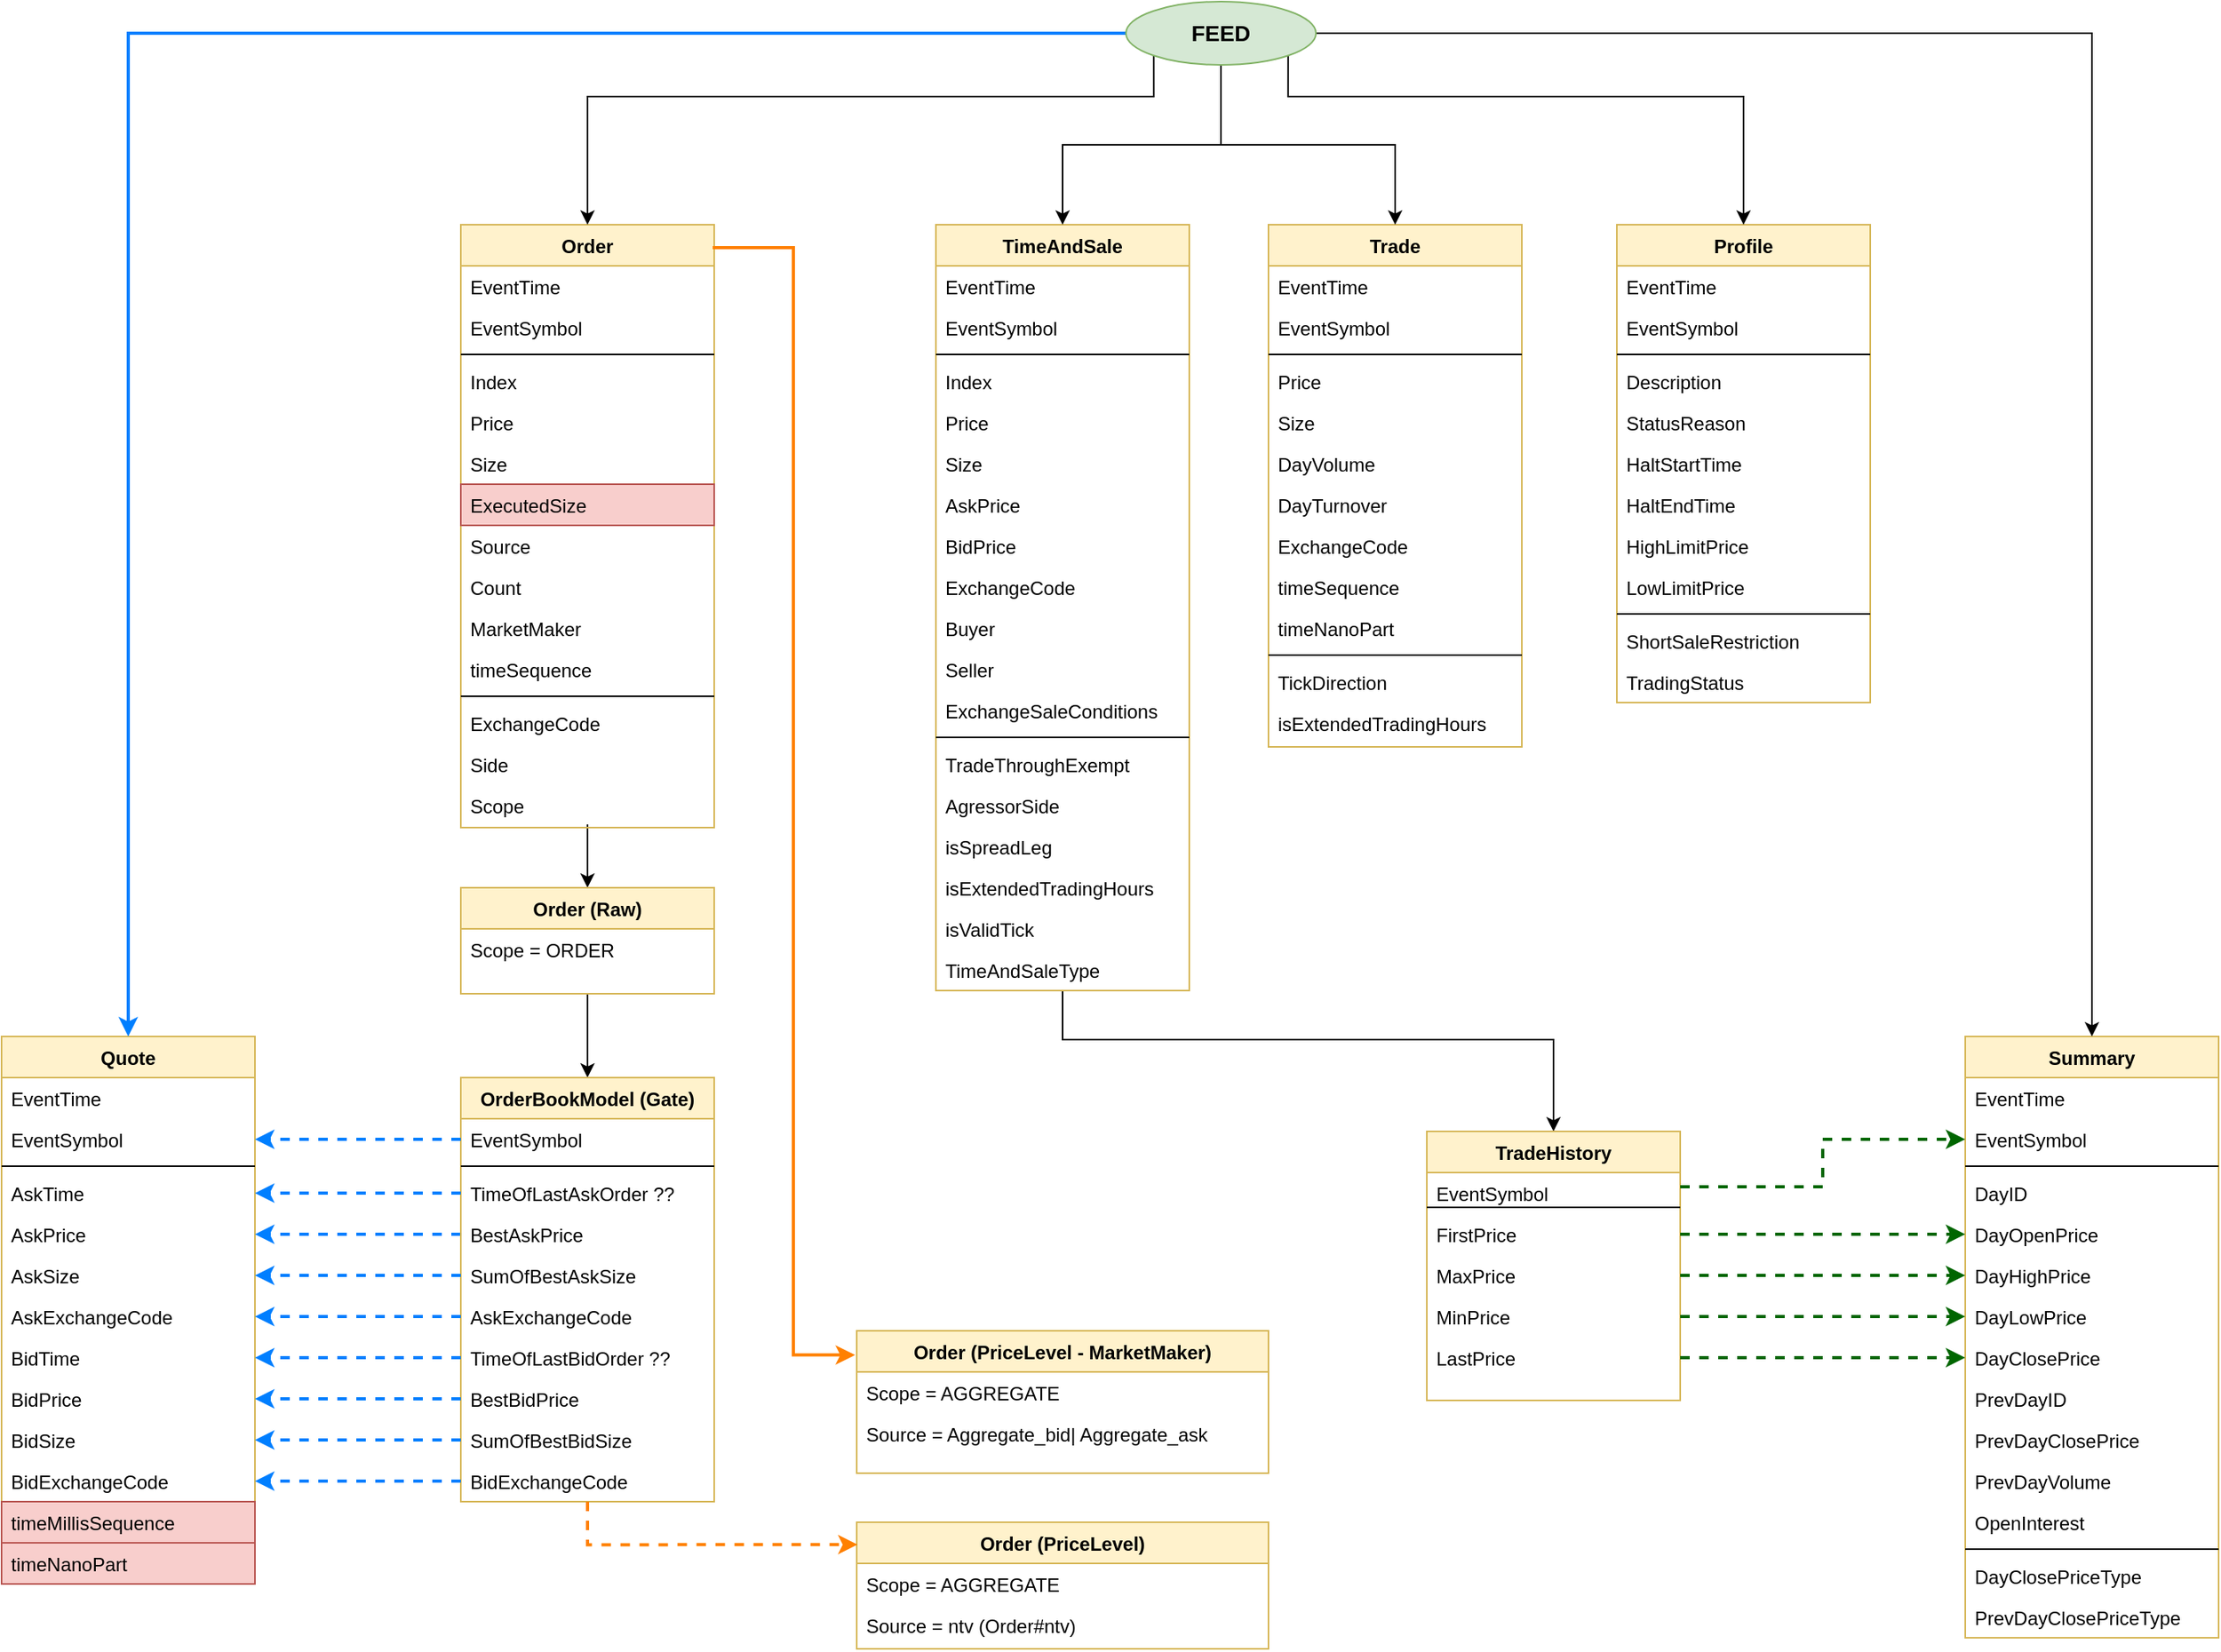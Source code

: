 <mxfile version="14.2.7" type="github">
  <diagram id="C5RBs43oDa-KdzZeNtuy" name="Page-1">
    <mxGraphModel dx="1422" dy="1931" grid="1" gridSize="10" guides="1" tooltips="1" connect="1" arrows="1" fold="1" page="1" pageScale="1" pageWidth="827" pageHeight="1169" math="0" shadow="0">
      <root>
        <mxCell id="WIyWlLk6GJQsqaUBKTNV-0" />
        <mxCell id="WIyWlLk6GJQsqaUBKTNV-1" parent="WIyWlLk6GJQsqaUBKTNV-0" />
        <mxCell id="zkfFHV4jXpPFQw0GAbJ--0" value="Quote" style="swimlane;fontStyle=1;align=center;verticalAlign=top;childLayout=stackLayout;horizontal=1;startSize=26;horizontalStack=0;resizeParent=1;resizeLast=0;collapsible=1;marginBottom=0;rounded=0;shadow=0;strokeWidth=1;fillColor=#fff2cc;strokeColor=#d6b656;" parent="WIyWlLk6GJQsqaUBKTNV-1" vertex="1">
          <mxGeometry x="80" y="534" width="160" height="346" as="geometry">
            <mxRectangle x="230" y="140" width="160" height="26" as="alternateBounds" />
          </mxGeometry>
        </mxCell>
        <mxCell id="zkfFHV4jXpPFQw0GAbJ--2" value="EventTime&#xa;" style="text;align=left;verticalAlign=top;spacingLeft=4;spacingRight=4;overflow=hidden;rotatable=0;points=[[0,0.5],[1,0.5]];portConstraint=eastwest;rounded=0;shadow=0;html=0;" parent="zkfFHV4jXpPFQw0GAbJ--0" vertex="1">
          <mxGeometry y="26" width="160" height="26" as="geometry" />
        </mxCell>
        <mxCell id="zkfFHV4jXpPFQw0GAbJ--1" value="EventSymbol" style="text;align=left;verticalAlign=top;spacingLeft=4;spacingRight=4;overflow=hidden;rotatable=0;points=[[0,0.5],[1,0.5]];portConstraint=eastwest;" parent="zkfFHV4jXpPFQw0GAbJ--0" vertex="1">
          <mxGeometry y="52" width="160" height="26" as="geometry" />
        </mxCell>
        <mxCell id="krHpVS8leyjAS-_J_atc-15" value="" style="line;html=1;strokeWidth=1;align=left;verticalAlign=middle;spacingTop=-1;spacingLeft=3;spacingRight=3;rotatable=0;labelPosition=right;points=[];portConstraint=eastwest;" parent="zkfFHV4jXpPFQw0GAbJ--0" vertex="1">
          <mxGeometry y="78" width="160" height="8" as="geometry" />
        </mxCell>
        <mxCell id="krHpVS8leyjAS-_J_atc-2" value="AskTime&#xa;" style="text;align=left;verticalAlign=top;spacingLeft=4;spacingRight=4;overflow=hidden;rotatable=0;points=[[0,0.5],[1,0.5]];portConstraint=eastwest;rounded=0;shadow=0;html=0;" parent="zkfFHV4jXpPFQw0GAbJ--0" vertex="1">
          <mxGeometry y="86" width="160" height="26" as="geometry" />
        </mxCell>
        <mxCell id="zkfFHV4jXpPFQw0GAbJ--3" value="AskPrice" style="text;align=left;verticalAlign=top;spacingLeft=4;spacingRight=4;overflow=hidden;rotatable=0;points=[[0,0.5],[1,0.5]];portConstraint=eastwest;rounded=0;shadow=0;html=0;" parent="zkfFHV4jXpPFQw0GAbJ--0" vertex="1">
          <mxGeometry y="112" width="160" height="26" as="geometry" />
        </mxCell>
        <mxCell id="krHpVS8leyjAS-_J_atc-11" value="AskSize" style="text;align=left;verticalAlign=top;spacingLeft=4;spacingRight=4;overflow=hidden;rotatable=0;points=[[0,0.5],[1,0.5]];portConstraint=eastwest;rounded=0;shadow=0;html=0;" parent="zkfFHV4jXpPFQw0GAbJ--0" vertex="1">
          <mxGeometry y="138" width="160" height="26" as="geometry" />
        </mxCell>
        <mxCell id="krHpVS8leyjAS-_J_atc-10" value="AskExchangeCode" style="text;align=left;verticalAlign=top;spacingLeft=4;spacingRight=4;overflow=hidden;rotatable=0;points=[[0,0.5],[1,0.5]];portConstraint=eastwest;rounded=0;shadow=0;html=0;" parent="zkfFHV4jXpPFQw0GAbJ--0" vertex="1">
          <mxGeometry y="164" width="160" height="26" as="geometry" />
        </mxCell>
        <mxCell id="krHpVS8leyjAS-_J_atc-8" value="BidTime&#xa;" style="text;align=left;verticalAlign=top;spacingLeft=4;spacingRight=4;overflow=hidden;rotatable=0;points=[[0,0.5],[1,0.5]];portConstraint=eastwest;rounded=0;shadow=0;html=0;" parent="zkfFHV4jXpPFQw0GAbJ--0" vertex="1">
          <mxGeometry y="190" width="160" height="26" as="geometry" />
        </mxCell>
        <mxCell id="krHpVS8leyjAS-_J_atc-9" value="BidPrice" style="text;align=left;verticalAlign=top;spacingLeft=4;spacingRight=4;overflow=hidden;rotatable=0;points=[[0,0.5],[1,0.5]];portConstraint=eastwest;rounded=0;shadow=0;html=0;" parent="zkfFHV4jXpPFQw0GAbJ--0" vertex="1">
          <mxGeometry y="216" width="160" height="26" as="geometry" />
        </mxCell>
        <mxCell id="krHpVS8leyjAS-_J_atc-12" value="BidSize" style="text;align=left;verticalAlign=top;spacingLeft=4;spacingRight=4;overflow=hidden;rotatable=0;points=[[0,0.5],[1,0.5]];portConstraint=eastwest;rounded=0;shadow=0;html=0;" parent="zkfFHV4jXpPFQw0GAbJ--0" vertex="1">
          <mxGeometry y="242" width="160" height="26" as="geometry" />
        </mxCell>
        <mxCell id="krHpVS8leyjAS-_J_atc-7" value="BidExchangeCode" style="text;align=left;verticalAlign=top;spacingLeft=4;spacingRight=4;overflow=hidden;rotatable=0;points=[[0,0.5],[1,0.5]];portConstraint=eastwest;rounded=0;shadow=0;html=0;" parent="zkfFHV4jXpPFQw0GAbJ--0" vertex="1">
          <mxGeometry y="268" width="160" height="26" as="geometry" />
        </mxCell>
        <mxCell id="krHpVS8leyjAS-_J_atc-13" value="timeMillisSequence" style="text;align=left;verticalAlign=top;spacingLeft=4;spacingRight=4;overflow=hidden;rotatable=0;points=[[0,0.5],[1,0.5]];portConstraint=eastwest;rounded=0;shadow=0;html=0;fillColor=#f8cecc;strokeColor=#b85450;" parent="zkfFHV4jXpPFQw0GAbJ--0" vertex="1">
          <mxGeometry y="294" width="160" height="26" as="geometry" />
        </mxCell>
        <mxCell id="krHpVS8leyjAS-_J_atc-73" value="timeNanoPart" style="text;align=left;verticalAlign=top;spacingLeft=4;spacingRight=4;overflow=hidden;rotatable=0;points=[[0,0.5],[1,0.5]];portConstraint=eastwest;fillColor=#f8cecc;strokeColor=#b85450;" parent="zkfFHV4jXpPFQw0GAbJ--0" vertex="1">
          <mxGeometry y="320" width="160" height="26" as="geometry" />
        </mxCell>
        <mxCell id="j6tMe1O-KUq-dETf8OQF-7" style="edgeStyle=orthogonalEdgeStyle;rounded=0;orthogonalLoop=1;jettySize=auto;html=1;entryX=0.5;entryY=0;entryDx=0;entryDy=0;" edge="1" parent="WIyWlLk6GJQsqaUBKTNV-1" source="zkfFHV4jXpPFQw0GAbJ--6" target="j6tMe1O-KUq-dETf8OQF-0">
          <mxGeometry relative="1" as="geometry">
            <Array as="points">
              <mxPoint x="750" y="536" />
              <mxPoint x="1060" y="536" />
            </Array>
          </mxGeometry>
        </mxCell>
        <mxCell id="zkfFHV4jXpPFQw0GAbJ--6" value="TimeAndSale" style="swimlane;fontStyle=1;align=center;verticalAlign=top;childLayout=stackLayout;horizontal=1;startSize=26;horizontalStack=0;resizeParent=1;resizeLast=0;collapsible=1;marginBottom=0;rounded=0;shadow=0;strokeWidth=1;fillColor=#fff2cc;strokeColor=#d6b656;" parent="WIyWlLk6GJQsqaUBKTNV-1" vertex="1">
          <mxGeometry x="670" y="21" width="160" height="484" as="geometry">
            <mxRectangle x="80" y="440" width="160" height="26" as="alternateBounds" />
          </mxGeometry>
        </mxCell>
        <mxCell id="krHpVS8leyjAS-_J_atc-5" value="EventTime&#xa;" style="text;align=left;verticalAlign=top;spacingLeft=4;spacingRight=4;overflow=hidden;rotatable=0;points=[[0,0.5],[1,0.5]];portConstraint=eastwest;rounded=0;shadow=0;html=0;" parent="zkfFHV4jXpPFQw0GAbJ--6" vertex="1">
          <mxGeometry y="26" width="160" height="26" as="geometry" />
        </mxCell>
        <mxCell id="krHpVS8leyjAS-_J_atc-6" value="EventSymbol" style="text;align=left;verticalAlign=top;spacingLeft=4;spacingRight=4;overflow=hidden;rotatable=0;points=[[0,0.5],[1,0.5]];portConstraint=eastwest;" parent="zkfFHV4jXpPFQw0GAbJ--6" vertex="1">
          <mxGeometry y="52" width="160" height="26" as="geometry" />
        </mxCell>
        <mxCell id="zkfFHV4jXpPFQw0GAbJ--9" value="" style="line;html=1;strokeWidth=1;align=left;verticalAlign=middle;spacingTop=-1;spacingLeft=3;spacingRight=3;rotatable=0;labelPosition=right;points=[];portConstraint=eastwest;" parent="zkfFHV4jXpPFQw0GAbJ--6" vertex="1">
          <mxGeometry y="78" width="160" height="8" as="geometry" />
        </mxCell>
        <mxCell id="krHpVS8leyjAS-_J_atc-26" value="Index" style="text;align=left;verticalAlign=top;spacingLeft=4;spacingRight=4;overflow=hidden;rotatable=0;points=[[0,0.5],[1,0.5]];portConstraint=eastwest;" parent="zkfFHV4jXpPFQw0GAbJ--6" vertex="1">
          <mxGeometry y="86" width="160" height="26" as="geometry" />
        </mxCell>
        <mxCell id="krHpVS8leyjAS-_J_atc-22" value="Price" style="text;align=left;verticalAlign=top;spacingLeft=4;spacingRight=4;overflow=hidden;rotatable=0;points=[[0,0.5],[1,0.5]];portConstraint=eastwest;" parent="zkfFHV4jXpPFQw0GAbJ--6" vertex="1">
          <mxGeometry y="112" width="160" height="26" as="geometry" />
        </mxCell>
        <mxCell id="krHpVS8leyjAS-_J_atc-23" value="Size" style="text;align=left;verticalAlign=top;spacingLeft=4;spacingRight=4;overflow=hidden;rotatable=0;points=[[0,0.5],[1,0.5]];portConstraint=eastwest;" parent="zkfFHV4jXpPFQw0GAbJ--6" vertex="1">
          <mxGeometry y="138" width="160" height="26" as="geometry" />
        </mxCell>
        <mxCell id="krHpVS8leyjAS-_J_atc-24" value="AskPrice" style="text;align=left;verticalAlign=top;spacingLeft=4;spacingRight=4;overflow=hidden;rotatable=0;points=[[0,0.5],[1,0.5]];portConstraint=eastwest;rounded=0;shadow=0;html=0;" parent="zkfFHV4jXpPFQw0GAbJ--6" vertex="1">
          <mxGeometry y="164" width="160" height="26" as="geometry" />
        </mxCell>
        <mxCell id="krHpVS8leyjAS-_J_atc-25" value="BidPrice" style="text;align=left;verticalAlign=top;spacingLeft=4;spacingRight=4;overflow=hidden;rotatable=0;points=[[0,0.5],[1,0.5]];portConstraint=eastwest;rounded=0;shadow=0;html=0;" parent="zkfFHV4jXpPFQw0GAbJ--6" vertex="1">
          <mxGeometry y="190" width="160" height="26" as="geometry" />
        </mxCell>
        <mxCell id="krHpVS8leyjAS-_J_atc-27" value="ExchangeCode" style="text;align=left;verticalAlign=top;spacingLeft=4;spacingRight=4;overflow=hidden;rotatable=0;points=[[0,0.5],[1,0.5]];portConstraint=eastwest;" parent="zkfFHV4jXpPFQw0GAbJ--6" vertex="1">
          <mxGeometry y="216" width="160" height="26" as="geometry" />
        </mxCell>
        <mxCell id="krHpVS8leyjAS-_J_atc-29" value="Buyer" style="text;align=left;verticalAlign=top;spacingLeft=4;spacingRight=4;overflow=hidden;rotatable=0;points=[[0,0.5],[1,0.5]];portConstraint=eastwest;" parent="zkfFHV4jXpPFQw0GAbJ--6" vertex="1">
          <mxGeometry y="242" width="160" height="26" as="geometry" />
        </mxCell>
        <mxCell id="krHpVS8leyjAS-_J_atc-30" value="Seller" style="text;align=left;verticalAlign=top;spacingLeft=4;spacingRight=4;overflow=hidden;rotatable=0;points=[[0,0.5],[1,0.5]];portConstraint=eastwest;" parent="zkfFHV4jXpPFQw0GAbJ--6" vertex="1">
          <mxGeometry y="268" width="160" height="26" as="geometry" />
        </mxCell>
        <mxCell id="krHpVS8leyjAS-_J_atc-31" value="ExchangeSaleConditions" style="text;align=left;verticalAlign=top;spacingLeft=4;spacingRight=4;overflow=hidden;rotatable=0;points=[[0,0.5],[1,0.5]];portConstraint=eastwest;" parent="zkfFHV4jXpPFQw0GAbJ--6" vertex="1">
          <mxGeometry y="294" width="160" height="26" as="geometry" />
        </mxCell>
        <mxCell id="krHpVS8leyjAS-_J_atc-38" value="" style="line;html=1;strokeWidth=1;align=left;verticalAlign=middle;spacingTop=-1;spacingLeft=3;spacingRight=3;rotatable=0;labelPosition=right;points=[];portConstraint=eastwest;" parent="zkfFHV4jXpPFQw0GAbJ--6" vertex="1">
          <mxGeometry y="320" width="160" height="8" as="geometry" />
        </mxCell>
        <mxCell id="krHpVS8leyjAS-_J_atc-32" value="TradeThroughExempt" style="text;align=left;verticalAlign=top;spacingLeft=4;spacingRight=4;overflow=hidden;rotatable=0;points=[[0,0.5],[1,0.5]];portConstraint=eastwest;" parent="zkfFHV4jXpPFQw0GAbJ--6" vertex="1">
          <mxGeometry y="328" width="160" height="26" as="geometry" />
        </mxCell>
        <mxCell id="krHpVS8leyjAS-_J_atc-33" value="AgressorSide" style="text;align=left;verticalAlign=top;spacingLeft=4;spacingRight=4;overflow=hidden;rotatable=0;points=[[0,0.5],[1,0.5]];portConstraint=eastwest;" parent="zkfFHV4jXpPFQw0GAbJ--6" vertex="1">
          <mxGeometry y="354" width="160" height="26" as="geometry" />
        </mxCell>
        <mxCell id="krHpVS8leyjAS-_J_atc-34" value="isSpreadLeg" style="text;align=left;verticalAlign=top;spacingLeft=4;spacingRight=4;overflow=hidden;rotatable=0;points=[[0,0.5],[1,0.5]];portConstraint=eastwest;" parent="zkfFHV4jXpPFQw0GAbJ--6" vertex="1">
          <mxGeometry y="380" width="160" height="26" as="geometry" />
        </mxCell>
        <mxCell id="krHpVS8leyjAS-_J_atc-35" value="isExtendedTradingHours" style="text;align=left;verticalAlign=top;spacingLeft=4;spacingRight=4;overflow=hidden;rotatable=0;points=[[0,0.5],[1,0.5]];portConstraint=eastwest;" parent="zkfFHV4jXpPFQw0GAbJ--6" vertex="1">
          <mxGeometry y="406" width="160" height="26" as="geometry" />
        </mxCell>
        <mxCell id="krHpVS8leyjAS-_J_atc-36" value="isValidTick" style="text;align=left;verticalAlign=top;spacingLeft=4;spacingRight=4;overflow=hidden;rotatable=0;points=[[0,0.5],[1,0.5]];portConstraint=eastwest;" parent="zkfFHV4jXpPFQw0GAbJ--6" vertex="1">
          <mxGeometry y="432" width="160" height="26" as="geometry" />
        </mxCell>
        <mxCell id="krHpVS8leyjAS-_J_atc-37" value="TimeAndSaleType" style="text;align=left;verticalAlign=top;spacingLeft=4;spacingRight=4;overflow=hidden;rotatable=0;points=[[0,0.5],[1,0.5]];portConstraint=eastwest;" parent="zkfFHV4jXpPFQw0GAbJ--6" vertex="1">
          <mxGeometry y="458" width="160" height="26" as="geometry" />
        </mxCell>
        <mxCell id="zkfFHV4jXpPFQw0GAbJ--13" value="Summary" style="swimlane;fontStyle=1;align=center;verticalAlign=top;childLayout=stackLayout;horizontal=1;startSize=26;horizontalStack=0;resizeParent=1;resizeLast=0;collapsible=1;marginBottom=0;rounded=0;shadow=0;strokeWidth=1;fillColor=#fff2cc;strokeColor=#d6b656;" parent="WIyWlLk6GJQsqaUBKTNV-1" vertex="1">
          <mxGeometry x="1320" y="534" width="160" height="380" as="geometry">
            <mxRectangle x="340" y="380" width="170" height="26" as="alternateBounds" />
          </mxGeometry>
        </mxCell>
        <mxCell id="krHpVS8leyjAS-_J_atc-3" value="EventTime&#xa;" style="text;align=left;verticalAlign=top;spacingLeft=4;spacingRight=4;overflow=hidden;rotatable=0;points=[[0,0.5],[1,0.5]];portConstraint=eastwest;rounded=0;shadow=0;html=0;" parent="zkfFHV4jXpPFQw0GAbJ--13" vertex="1">
          <mxGeometry y="26" width="160" height="26" as="geometry" />
        </mxCell>
        <mxCell id="krHpVS8leyjAS-_J_atc-4" value="EventSymbol" style="text;align=left;verticalAlign=top;spacingLeft=4;spacingRight=4;overflow=hidden;rotatable=0;points=[[0,0.5],[1,0.5]];portConstraint=eastwest;" parent="zkfFHV4jXpPFQw0GAbJ--13" vertex="1">
          <mxGeometry y="52" width="160" height="26" as="geometry" />
        </mxCell>
        <mxCell id="krHpVS8leyjAS-_J_atc-16" value="" style="line;html=1;strokeWidth=1;align=left;verticalAlign=middle;spacingTop=-1;spacingLeft=3;spacingRight=3;rotatable=0;labelPosition=right;points=[];portConstraint=eastwest;" parent="zkfFHV4jXpPFQw0GAbJ--13" vertex="1">
          <mxGeometry y="78" width="160" height="8" as="geometry" />
        </mxCell>
        <mxCell id="krHpVS8leyjAS-_J_atc-74" value="DayID" style="text;align=left;verticalAlign=top;spacingLeft=4;spacingRight=4;overflow=hidden;rotatable=0;points=[[0,0.5],[1,0.5]];portConstraint=eastwest;" parent="zkfFHV4jXpPFQw0GAbJ--13" vertex="1">
          <mxGeometry y="86" width="160" height="26" as="geometry" />
        </mxCell>
        <mxCell id="krHpVS8leyjAS-_J_atc-75" value="DayOpenPrice" style="text;align=left;verticalAlign=top;spacingLeft=4;spacingRight=4;overflow=hidden;rotatable=0;points=[[0,0.5],[1,0.5]];portConstraint=eastwest;" parent="zkfFHV4jXpPFQw0GAbJ--13" vertex="1">
          <mxGeometry y="112" width="160" height="26" as="geometry" />
        </mxCell>
        <mxCell id="krHpVS8leyjAS-_J_atc-76" value="DayHighPrice" style="text;align=left;verticalAlign=top;spacingLeft=4;spacingRight=4;overflow=hidden;rotatable=0;points=[[0,0.5],[1,0.5]];portConstraint=eastwest;" parent="zkfFHV4jXpPFQw0GAbJ--13" vertex="1">
          <mxGeometry y="138" width="160" height="26" as="geometry" />
        </mxCell>
        <mxCell id="krHpVS8leyjAS-_J_atc-77" value="DayLowPrice" style="text;align=left;verticalAlign=top;spacingLeft=4;spacingRight=4;overflow=hidden;rotatable=0;points=[[0,0.5],[1,0.5]];portConstraint=eastwest;" parent="zkfFHV4jXpPFQw0GAbJ--13" vertex="1">
          <mxGeometry y="164" width="160" height="26" as="geometry" />
        </mxCell>
        <mxCell id="krHpVS8leyjAS-_J_atc-78" value="DayClosePrice" style="text;align=left;verticalAlign=top;spacingLeft=4;spacingRight=4;overflow=hidden;rotatable=0;points=[[0,0.5],[1,0.5]];portConstraint=eastwest;" parent="zkfFHV4jXpPFQw0GAbJ--13" vertex="1">
          <mxGeometry y="190" width="160" height="26" as="geometry" />
        </mxCell>
        <mxCell id="krHpVS8leyjAS-_J_atc-79" value="PrevDayID" style="text;align=left;verticalAlign=top;spacingLeft=4;spacingRight=4;overflow=hidden;rotatable=0;points=[[0,0.5],[1,0.5]];portConstraint=eastwest;" parent="zkfFHV4jXpPFQw0GAbJ--13" vertex="1">
          <mxGeometry y="216" width="160" height="26" as="geometry" />
        </mxCell>
        <mxCell id="krHpVS8leyjAS-_J_atc-80" value="PrevDayClosePrice" style="text;align=left;verticalAlign=top;spacingLeft=4;spacingRight=4;overflow=hidden;rotatable=0;points=[[0,0.5],[1,0.5]];portConstraint=eastwest;" parent="zkfFHV4jXpPFQw0GAbJ--13" vertex="1">
          <mxGeometry y="242" width="160" height="26" as="geometry" />
        </mxCell>
        <mxCell id="krHpVS8leyjAS-_J_atc-81" value="PrevDayVolume" style="text;align=left;verticalAlign=top;spacingLeft=4;spacingRight=4;overflow=hidden;rotatable=0;points=[[0,0.5],[1,0.5]];portConstraint=eastwest;" parent="zkfFHV4jXpPFQw0GAbJ--13" vertex="1">
          <mxGeometry y="268" width="160" height="26" as="geometry" />
        </mxCell>
        <mxCell id="krHpVS8leyjAS-_J_atc-82" value="OpenInterest" style="text;align=left;verticalAlign=top;spacingLeft=4;spacingRight=4;overflow=hidden;rotatable=0;points=[[0,0.5],[1,0.5]];portConstraint=eastwest;" parent="zkfFHV4jXpPFQw0GAbJ--13" vertex="1">
          <mxGeometry y="294" width="160" height="26" as="geometry" />
        </mxCell>
        <mxCell id="krHpVS8leyjAS-_J_atc-85" value="" style="line;html=1;strokeWidth=1;align=left;verticalAlign=middle;spacingTop=-1;spacingLeft=3;spacingRight=3;rotatable=0;labelPosition=right;points=[];portConstraint=eastwest;" parent="zkfFHV4jXpPFQw0GAbJ--13" vertex="1">
          <mxGeometry y="320" width="160" height="8" as="geometry" />
        </mxCell>
        <mxCell id="krHpVS8leyjAS-_J_atc-83" value="DayClosePriceType" style="text;align=left;verticalAlign=top;spacingLeft=4;spacingRight=4;overflow=hidden;rotatable=0;points=[[0,0.5],[1,0.5]];portConstraint=eastwest;" parent="zkfFHV4jXpPFQw0GAbJ--13" vertex="1">
          <mxGeometry y="328" width="160" height="26" as="geometry" />
        </mxCell>
        <mxCell id="krHpVS8leyjAS-_J_atc-84" value="PrevDayClosePriceType" style="text;align=left;verticalAlign=top;spacingLeft=4;spacingRight=4;overflow=hidden;rotatable=0;points=[[0,0.5],[1,0.5]];portConstraint=eastwest;" parent="zkfFHV4jXpPFQw0GAbJ--13" vertex="1">
          <mxGeometry y="354" width="160" height="26" as="geometry" />
        </mxCell>
        <mxCell id="krHpVS8leyjAS-_J_atc-126" style="edgeStyle=orthogonalEdgeStyle;rounded=0;orthogonalLoop=1;jettySize=auto;html=1;entryX=0.5;entryY=0;entryDx=0;entryDy=0;fontSize=14;exitX=0.5;exitY=1;exitDx=0;exitDy=0;" parent="WIyWlLk6GJQsqaUBKTNV-1" source="krHpVS8leyjAS-_J_atc-171" target="krHpVS8leyjAS-_J_atc-103" edge="1">
          <mxGeometry relative="1" as="geometry" />
        </mxCell>
        <mxCell id="krHpVS8leyjAS-_J_atc-174" style="edgeStyle=orthogonalEdgeStyle;rounded=0;orthogonalLoop=1;jettySize=auto;html=1;entryX=0.5;entryY=0;entryDx=0;entryDy=0;strokeWidth=1;fontSize=14;exitX=0.5;exitY=1;exitDx=0;exitDy=0;" parent="WIyWlLk6GJQsqaUBKTNV-1" source="zkfFHV4jXpPFQw0GAbJ--17" target="krHpVS8leyjAS-_J_atc-171" edge="1">
          <mxGeometry relative="1" as="geometry">
            <mxPoint x="460" y="410" as="sourcePoint" />
            <Array as="points">
              <mxPoint x="450" y="400" />
              <mxPoint x="450" y="400" />
            </Array>
          </mxGeometry>
        </mxCell>
        <mxCell id="zkfFHV4jXpPFQw0GAbJ--17" value="Order" style="swimlane;fontStyle=1;align=center;verticalAlign=top;childLayout=stackLayout;horizontal=1;startSize=26;horizontalStack=0;resizeParent=1;resizeLast=0;collapsible=1;marginBottom=0;rounded=0;shadow=0;strokeWidth=1;fillColor=#fff2cc;strokeColor=#d6b656;" parent="WIyWlLk6GJQsqaUBKTNV-1" vertex="1">
          <mxGeometry x="370" y="21" width="160" height="381" as="geometry">
            <mxRectangle x="550" y="140" width="160" height="26" as="alternateBounds" />
          </mxGeometry>
        </mxCell>
        <mxCell id="krHpVS8leyjAS-_J_atc-1" value="EventTime&#xa;" style="text;align=left;verticalAlign=top;spacingLeft=4;spacingRight=4;overflow=hidden;rotatable=0;points=[[0,0.5],[1,0.5]];portConstraint=eastwest;rounded=0;shadow=0;html=0;" parent="zkfFHV4jXpPFQw0GAbJ--17" vertex="1">
          <mxGeometry y="26" width="160" height="26" as="geometry" />
        </mxCell>
        <mxCell id="krHpVS8leyjAS-_J_atc-0" value="EventSymbol" style="text;align=left;verticalAlign=top;spacingLeft=4;spacingRight=4;overflow=hidden;rotatable=0;points=[[0,0.5],[1,0.5]];portConstraint=eastwest;" parent="zkfFHV4jXpPFQw0GAbJ--17" vertex="1">
          <mxGeometry y="52" width="160" height="26" as="geometry" />
        </mxCell>
        <mxCell id="krHpVS8leyjAS-_J_atc-14" value="" style="line;html=1;strokeWidth=1;align=left;verticalAlign=middle;spacingTop=-1;spacingLeft=3;spacingRight=3;rotatable=0;labelPosition=right;points=[];portConstraint=eastwest;" parent="zkfFHV4jXpPFQw0GAbJ--17" vertex="1">
          <mxGeometry y="78" width="160" height="8" as="geometry" />
        </mxCell>
        <mxCell id="zkfFHV4jXpPFQw0GAbJ--18" value="Index" style="text;align=left;verticalAlign=top;spacingLeft=4;spacingRight=4;overflow=hidden;rotatable=0;points=[[0,0.5],[1,0.5]];portConstraint=eastwest;" parent="zkfFHV4jXpPFQw0GAbJ--17" vertex="1">
          <mxGeometry y="86" width="160" height="26" as="geometry" />
        </mxCell>
        <mxCell id="krHpVS8leyjAS-_J_atc-17" value="Price" style="text;align=left;verticalAlign=top;spacingLeft=4;spacingRight=4;overflow=hidden;rotatable=0;points=[[0,0.5],[1,0.5]];portConstraint=eastwest;" parent="zkfFHV4jXpPFQw0GAbJ--17" vertex="1">
          <mxGeometry y="112" width="160" height="26" as="geometry" />
        </mxCell>
        <mxCell id="krHpVS8leyjAS-_J_atc-18" value="Size" style="text;align=left;verticalAlign=top;spacingLeft=4;spacingRight=4;overflow=hidden;rotatable=0;points=[[0,0.5],[1,0.5]];portConstraint=eastwest;" parent="zkfFHV4jXpPFQw0GAbJ--17" vertex="1">
          <mxGeometry y="138" width="160" height="26" as="geometry" />
        </mxCell>
        <mxCell id="krHpVS8leyjAS-_J_atc-20" value="ExecutedSize" style="text;align=left;verticalAlign=top;spacingLeft=4;spacingRight=4;overflow=hidden;rotatable=0;points=[[0,0.5],[1,0.5]];portConstraint=eastwest;fillColor=#f8cecc;strokeColor=#b85450;" parent="zkfFHV4jXpPFQw0GAbJ--17" vertex="1">
          <mxGeometry y="164" width="160" height="26" as="geometry" />
        </mxCell>
        <mxCell id="krHpVS8leyjAS-_J_atc-21" value="Source" style="text;align=left;verticalAlign=top;spacingLeft=4;spacingRight=4;overflow=hidden;rotatable=0;points=[[0,0.5],[1,0.5]];portConstraint=eastwest;" parent="zkfFHV4jXpPFQw0GAbJ--17" vertex="1">
          <mxGeometry y="190" width="160" height="26" as="geometry" />
        </mxCell>
        <mxCell id="zkfFHV4jXpPFQw0GAbJ--22" value="Count" style="text;align=left;verticalAlign=top;spacingLeft=4;spacingRight=4;overflow=hidden;rotatable=0;points=[[0,0.5],[1,0.5]];portConstraint=eastwest;rounded=0;shadow=0;html=0;" parent="zkfFHV4jXpPFQw0GAbJ--17" vertex="1">
          <mxGeometry y="216" width="160" height="26" as="geometry" />
        </mxCell>
        <mxCell id="zkfFHV4jXpPFQw0GAbJ--21" value="MarketMaker" style="text;align=left;verticalAlign=top;spacingLeft=4;spacingRight=4;overflow=hidden;rotatable=0;points=[[0,0.5],[1,0.5]];portConstraint=eastwest;rounded=0;shadow=0;html=0;" parent="zkfFHV4jXpPFQw0GAbJ--17" vertex="1">
          <mxGeometry y="242" width="160" height="26" as="geometry" />
        </mxCell>
        <mxCell id="zkfFHV4jXpPFQw0GAbJ--24" value="timeSequence" style="text;align=left;verticalAlign=top;spacingLeft=4;spacingRight=4;overflow=hidden;rotatable=0;points=[[0,0.5],[1,0.5]];portConstraint=eastwest;" parent="zkfFHV4jXpPFQw0GAbJ--17" vertex="1">
          <mxGeometry y="268" width="160" height="26" as="geometry" />
        </mxCell>
        <mxCell id="krHpVS8leyjAS-_J_atc-39" value="" style="line;html=1;strokeWidth=1;align=left;verticalAlign=middle;spacingTop=-1;spacingLeft=3;spacingRight=3;rotatable=0;labelPosition=right;points=[];portConstraint=eastwest;" parent="zkfFHV4jXpPFQw0GAbJ--17" vertex="1">
          <mxGeometry y="294" width="160" height="8" as="geometry" />
        </mxCell>
        <mxCell id="zkfFHV4jXpPFQw0GAbJ--25" value="ExchangeCode" style="text;align=left;verticalAlign=top;spacingLeft=4;spacingRight=4;overflow=hidden;rotatable=0;points=[[0,0.5],[1,0.5]];portConstraint=eastwest;" parent="zkfFHV4jXpPFQw0GAbJ--17" vertex="1">
          <mxGeometry y="302" width="160" height="26" as="geometry" />
        </mxCell>
        <mxCell id="zkfFHV4jXpPFQw0GAbJ--20" value="Side" style="text;align=left;verticalAlign=top;spacingLeft=4;spacingRight=4;overflow=hidden;rotatable=0;points=[[0,0.5],[1,0.5]];portConstraint=eastwest;rounded=0;shadow=0;html=0;" parent="zkfFHV4jXpPFQw0GAbJ--17" vertex="1">
          <mxGeometry y="328" width="160" height="26" as="geometry" />
        </mxCell>
        <mxCell id="zkfFHV4jXpPFQw0GAbJ--19" value="Scope" style="text;align=left;verticalAlign=top;spacingLeft=4;spacingRight=4;overflow=hidden;rotatable=0;points=[[0,0.5],[1,0.5]];portConstraint=eastwest;rounded=0;shadow=0;html=0;" parent="zkfFHV4jXpPFQw0GAbJ--17" vertex="1">
          <mxGeometry y="354" width="160" height="26" as="geometry" />
        </mxCell>
        <mxCell id="krHpVS8leyjAS-_J_atc-40" value="Trade" style="swimlane;fontStyle=1;align=center;verticalAlign=top;childLayout=stackLayout;horizontal=1;startSize=26;horizontalStack=0;resizeParent=1;resizeLast=0;collapsible=1;marginBottom=0;rounded=0;shadow=0;strokeWidth=1;fillColor=#fff2cc;strokeColor=#d6b656;" parent="WIyWlLk6GJQsqaUBKTNV-1" vertex="1">
          <mxGeometry x="880" y="21" width="160" height="330" as="geometry">
            <mxRectangle x="550" y="140" width="160" height="26" as="alternateBounds" />
          </mxGeometry>
        </mxCell>
        <mxCell id="krHpVS8leyjAS-_J_atc-41" value="EventTime&#xa;" style="text;align=left;verticalAlign=top;spacingLeft=4;spacingRight=4;overflow=hidden;rotatable=0;points=[[0,0.5],[1,0.5]];portConstraint=eastwest;rounded=0;shadow=0;html=0;" parent="krHpVS8leyjAS-_J_atc-40" vertex="1">
          <mxGeometry y="26" width="160" height="26" as="geometry" />
        </mxCell>
        <mxCell id="krHpVS8leyjAS-_J_atc-42" value="EventSymbol" style="text;align=left;verticalAlign=top;spacingLeft=4;spacingRight=4;overflow=hidden;rotatable=0;points=[[0,0.5],[1,0.5]];portConstraint=eastwest;" parent="krHpVS8leyjAS-_J_atc-40" vertex="1">
          <mxGeometry y="52" width="160" height="26" as="geometry" />
        </mxCell>
        <mxCell id="krHpVS8leyjAS-_J_atc-43" value="" style="line;html=1;strokeWidth=1;align=left;verticalAlign=middle;spacingTop=-1;spacingLeft=3;spacingRight=3;rotatable=0;labelPosition=right;points=[];portConstraint=eastwest;" parent="krHpVS8leyjAS-_J_atc-40" vertex="1">
          <mxGeometry y="78" width="160" height="8" as="geometry" />
        </mxCell>
        <mxCell id="krHpVS8leyjAS-_J_atc-45" value="Price" style="text;align=left;verticalAlign=top;spacingLeft=4;spacingRight=4;overflow=hidden;rotatable=0;points=[[0,0.5],[1,0.5]];portConstraint=eastwest;" parent="krHpVS8leyjAS-_J_atc-40" vertex="1">
          <mxGeometry y="86" width="160" height="26" as="geometry" />
        </mxCell>
        <mxCell id="krHpVS8leyjAS-_J_atc-46" value="Size" style="text;align=left;verticalAlign=top;spacingLeft=4;spacingRight=4;overflow=hidden;rotatable=0;points=[[0,0.5],[1,0.5]];portConstraint=eastwest;" parent="krHpVS8leyjAS-_J_atc-40" vertex="1">
          <mxGeometry y="112" width="160" height="26" as="geometry" />
        </mxCell>
        <mxCell id="krHpVS8leyjAS-_J_atc-56" value="DayVolume" style="text;align=left;verticalAlign=top;spacingLeft=4;spacingRight=4;overflow=hidden;rotatable=0;points=[[0,0.5],[1,0.5]];portConstraint=eastwest;" parent="krHpVS8leyjAS-_J_atc-40" vertex="1">
          <mxGeometry y="138" width="160" height="26" as="geometry" />
        </mxCell>
        <mxCell id="krHpVS8leyjAS-_J_atc-57" value="DayTurnover" style="text;align=left;verticalAlign=top;spacingLeft=4;spacingRight=4;overflow=hidden;rotatable=0;points=[[0,0.5],[1,0.5]];portConstraint=eastwest;" parent="krHpVS8leyjAS-_J_atc-40" vertex="1">
          <mxGeometry y="164" width="160" height="26" as="geometry" />
        </mxCell>
        <mxCell id="krHpVS8leyjAS-_J_atc-53" value="ExchangeCode" style="text;align=left;verticalAlign=top;spacingLeft=4;spacingRight=4;overflow=hidden;rotatable=0;points=[[0,0.5],[1,0.5]];portConstraint=eastwest;" parent="krHpVS8leyjAS-_J_atc-40" vertex="1">
          <mxGeometry y="190" width="160" height="26" as="geometry" />
        </mxCell>
        <mxCell id="krHpVS8leyjAS-_J_atc-51" value="timeSequence" style="text;align=left;verticalAlign=top;spacingLeft=4;spacingRight=4;overflow=hidden;rotatable=0;points=[[0,0.5],[1,0.5]];portConstraint=eastwest;" parent="krHpVS8leyjAS-_J_atc-40" vertex="1">
          <mxGeometry y="216" width="160" height="26" as="geometry" />
        </mxCell>
        <mxCell id="krHpVS8leyjAS-_J_atc-58" value="timeNanoPart" style="text;align=left;verticalAlign=top;spacingLeft=4;spacingRight=4;overflow=hidden;rotatable=0;points=[[0,0.5],[1,0.5]];portConstraint=eastwest;" parent="krHpVS8leyjAS-_J_atc-40" vertex="1">
          <mxGeometry y="242" width="160" height="26" as="geometry" />
        </mxCell>
        <mxCell id="krHpVS8leyjAS-_J_atc-52" value="" style="line;html=1;strokeWidth=1;align=left;verticalAlign=middle;spacingTop=-1;spacingLeft=3;spacingRight=3;rotatable=0;labelPosition=right;points=[];portConstraint=eastwest;" parent="krHpVS8leyjAS-_J_atc-40" vertex="1">
          <mxGeometry y="268" width="160" height="8" as="geometry" />
        </mxCell>
        <mxCell id="krHpVS8leyjAS-_J_atc-71" value="TickDirection" style="text;align=left;verticalAlign=top;spacingLeft=4;spacingRight=4;overflow=hidden;rotatable=0;points=[[0,0.5],[1,0.5]];portConstraint=eastwest;" parent="krHpVS8leyjAS-_J_atc-40" vertex="1">
          <mxGeometry y="276" width="160" height="26" as="geometry" />
        </mxCell>
        <mxCell id="krHpVS8leyjAS-_J_atc-72" value="isExtendedTradingHours" style="text;align=left;verticalAlign=top;spacingLeft=4;spacingRight=4;overflow=hidden;rotatable=0;points=[[0,0.5],[1,0.5]];portConstraint=eastwest;" parent="krHpVS8leyjAS-_J_atc-40" vertex="1">
          <mxGeometry y="302" width="160" height="26" as="geometry" />
        </mxCell>
        <mxCell id="krHpVS8leyjAS-_J_atc-86" value="Profile" style="swimlane;fontStyle=1;align=center;verticalAlign=top;childLayout=stackLayout;horizontal=1;startSize=26;horizontalStack=0;resizeParent=1;resizeLast=0;collapsible=1;marginBottom=0;rounded=0;shadow=0;strokeWidth=1;fillColor=#fff2cc;strokeColor=#d6b656;" parent="WIyWlLk6GJQsqaUBKTNV-1" vertex="1">
          <mxGeometry x="1100" y="21" width="160" height="302" as="geometry">
            <mxRectangle x="340" y="380" width="170" height="26" as="alternateBounds" />
          </mxGeometry>
        </mxCell>
        <mxCell id="krHpVS8leyjAS-_J_atc-87" value="EventTime&#xa;" style="text;align=left;verticalAlign=top;spacingLeft=4;spacingRight=4;overflow=hidden;rotatable=0;points=[[0,0.5],[1,0.5]];portConstraint=eastwest;rounded=0;shadow=0;html=0;" parent="krHpVS8leyjAS-_J_atc-86" vertex="1">
          <mxGeometry y="26" width="160" height="26" as="geometry" />
        </mxCell>
        <mxCell id="krHpVS8leyjAS-_J_atc-88" value="EventSymbol" style="text;align=left;verticalAlign=top;spacingLeft=4;spacingRight=4;overflow=hidden;rotatable=0;points=[[0,0.5],[1,0.5]];portConstraint=eastwest;" parent="krHpVS8leyjAS-_J_atc-86" vertex="1">
          <mxGeometry y="52" width="160" height="26" as="geometry" />
        </mxCell>
        <mxCell id="krHpVS8leyjAS-_J_atc-89" value="" style="line;html=1;strokeWidth=1;align=left;verticalAlign=middle;spacingTop=-1;spacingLeft=3;spacingRight=3;rotatable=0;labelPosition=right;points=[];portConstraint=eastwest;" parent="krHpVS8leyjAS-_J_atc-86" vertex="1">
          <mxGeometry y="78" width="160" height="8" as="geometry" />
        </mxCell>
        <mxCell id="krHpVS8leyjAS-_J_atc-90" value="Description" style="text;align=left;verticalAlign=top;spacingLeft=4;spacingRight=4;overflow=hidden;rotatable=0;points=[[0,0.5],[1,0.5]];portConstraint=eastwest;" parent="krHpVS8leyjAS-_J_atc-86" vertex="1">
          <mxGeometry y="86" width="160" height="26" as="geometry" />
        </mxCell>
        <mxCell id="krHpVS8leyjAS-_J_atc-91" value="StatusReason" style="text;align=left;verticalAlign=top;spacingLeft=4;spacingRight=4;overflow=hidden;rotatable=0;points=[[0,0.5],[1,0.5]];portConstraint=eastwest;" parent="krHpVS8leyjAS-_J_atc-86" vertex="1">
          <mxGeometry y="112" width="160" height="26" as="geometry" />
        </mxCell>
        <mxCell id="krHpVS8leyjAS-_J_atc-92" value="HaltStartTime" style="text;align=left;verticalAlign=top;spacingLeft=4;spacingRight=4;overflow=hidden;rotatable=0;points=[[0,0.5],[1,0.5]];portConstraint=eastwest;" parent="krHpVS8leyjAS-_J_atc-86" vertex="1">
          <mxGeometry y="138" width="160" height="26" as="geometry" />
        </mxCell>
        <mxCell id="krHpVS8leyjAS-_J_atc-93" value="HaltEndTime" style="text;align=left;verticalAlign=top;spacingLeft=4;spacingRight=4;overflow=hidden;rotatable=0;points=[[0,0.5],[1,0.5]];portConstraint=eastwest;" parent="krHpVS8leyjAS-_J_atc-86" vertex="1">
          <mxGeometry y="164" width="160" height="26" as="geometry" />
        </mxCell>
        <mxCell id="krHpVS8leyjAS-_J_atc-94" value="HighLimitPrice" style="text;align=left;verticalAlign=top;spacingLeft=4;spacingRight=4;overflow=hidden;rotatable=0;points=[[0,0.5],[1,0.5]];portConstraint=eastwest;" parent="krHpVS8leyjAS-_J_atc-86" vertex="1">
          <mxGeometry y="190" width="160" height="26" as="geometry" />
        </mxCell>
        <mxCell id="krHpVS8leyjAS-_J_atc-95" value="LowLimitPrice" style="text;align=left;verticalAlign=top;spacingLeft=4;spacingRight=4;overflow=hidden;rotatable=0;points=[[0,0.5],[1,0.5]];portConstraint=eastwest;" parent="krHpVS8leyjAS-_J_atc-86" vertex="1">
          <mxGeometry y="216" width="160" height="26" as="geometry" />
        </mxCell>
        <mxCell id="krHpVS8leyjAS-_J_atc-99" value="" style="line;html=1;strokeWidth=1;align=left;verticalAlign=middle;spacingTop=-1;spacingLeft=3;spacingRight=3;rotatable=0;labelPosition=right;points=[];portConstraint=eastwest;" parent="krHpVS8leyjAS-_J_atc-86" vertex="1">
          <mxGeometry y="242" width="160" height="8" as="geometry" />
        </mxCell>
        <mxCell id="krHpVS8leyjAS-_J_atc-100" value="ShortSaleRestriction" style="text;align=left;verticalAlign=top;spacingLeft=4;spacingRight=4;overflow=hidden;rotatable=0;points=[[0,0.5],[1,0.5]];portConstraint=eastwest;" parent="krHpVS8leyjAS-_J_atc-86" vertex="1">
          <mxGeometry y="250" width="160" height="26" as="geometry" />
        </mxCell>
        <mxCell id="krHpVS8leyjAS-_J_atc-101" value="TradingStatus" style="text;align=left;verticalAlign=top;spacingLeft=4;spacingRight=4;overflow=hidden;rotatable=0;points=[[0,0.5],[1,0.5]];portConstraint=eastwest;" parent="krHpVS8leyjAS-_J_atc-86" vertex="1">
          <mxGeometry y="276" width="160" height="26" as="geometry" />
        </mxCell>
        <mxCell id="krHpVS8leyjAS-_J_atc-146" style="edgeStyle=orthogonalEdgeStyle;rounded=0;orthogonalLoop=1;jettySize=auto;html=1;exitX=0;exitY=1;exitDx=0;exitDy=0;entryX=0.5;entryY=0;entryDx=0;entryDy=0;fontSize=14;" parent="WIyWlLk6GJQsqaUBKTNV-1" source="krHpVS8leyjAS-_J_atc-102" target="zkfFHV4jXpPFQw0GAbJ--17" edge="1">
          <mxGeometry relative="1" as="geometry">
            <Array as="points">
              <mxPoint x="808" y="-60" />
              <mxPoint x="450" y="-60" />
            </Array>
          </mxGeometry>
        </mxCell>
        <mxCell id="krHpVS8leyjAS-_J_atc-164" style="edgeStyle=orthogonalEdgeStyle;rounded=0;orthogonalLoop=1;jettySize=auto;html=1;exitX=0.994;exitY=0.038;exitDx=0;exitDy=0;fontSize=14;exitPerimeter=0;entryX=-0.004;entryY=0.17;entryDx=0;entryDy=0;entryPerimeter=0;strokeWidth=2;strokeColor=#FF8000;" parent="WIyWlLk6GJQsqaUBKTNV-1" source="zkfFHV4jXpPFQw0GAbJ--17" target="krHpVS8leyjAS-_J_atc-160" edge="1">
          <mxGeometry relative="1" as="geometry">
            <mxPoint x="618" y="728" as="targetPoint" />
            <Array as="points">
              <mxPoint x="580" y="35" />
              <mxPoint x="580" y="735" />
            </Array>
          </mxGeometry>
        </mxCell>
        <mxCell id="krHpVS8leyjAS-_J_atc-165" style="edgeStyle=orthogonalEdgeStyle;rounded=0;orthogonalLoop=1;jettySize=auto;html=1;exitX=0;exitY=0.5;exitDx=0;exitDy=0;entryX=0.5;entryY=0;entryDx=0;entryDy=0;fontSize=14;strokeWidth=2;strokeColor=#007FFF;" parent="WIyWlLk6GJQsqaUBKTNV-1" source="krHpVS8leyjAS-_J_atc-102" target="zkfFHV4jXpPFQw0GAbJ--0" edge="1">
          <mxGeometry relative="1" as="geometry">
            <Array as="points">
              <mxPoint x="160" y="-100" />
            </Array>
          </mxGeometry>
        </mxCell>
        <mxCell id="krHpVS8leyjAS-_J_atc-166" style="edgeStyle=orthogonalEdgeStyle;rounded=0;orthogonalLoop=1;jettySize=auto;html=1;exitX=0.5;exitY=1;exitDx=0;exitDy=0;entryX=0.5;entryY=0;entryDx=0;entryDy=0;fontSize=14;" parent="WIyWlLk6GJQsqaUBKTNV-1" source="krHpVS8leyjAS-_J_atc-102" target="zkfFHV4jXpPFQw0GAbJ--6" edge="1">
          <mxGeometry relative="1" as="geometry" />
        </mxCell>
        <mxCell id="krHpVS8leyjAS-_J_atc-167" style="edgeStyle=orthogonalEdgeStyle;rounded=0;orthogonalLoop=1;jettySize=auto;html=1;exitX=0.5;exitY=1;exitDx=0;exitDy=0;fontSize=14;" parent="WIyWlLk6GJQsqaUBKTNV-1" source="krHpVS8leyjAS-_J_atc-102" target="krHpVS8leyjAS-_J_atc-40" edge="1">
          <mxGeometry relative="1" as="geometry" />
        </mxCell>
        <mxCell id="j6tMe1O-KUq-dETf8OQF-14" style="edgeStyle=orthogonalEdgeStyle;rounded=0;orthogonalLoop=1;jettySize=auto;html=1;exitX=1;exitY=1;exitDx=0;exitDy=0;" edge="1" parent="WIyWlLk6GJQsqaUBKTNV-1" source="krHpVS8leyjAS-_J_atc-102" target="krHpVS8leyjAS-_J_atc-86">
          <mxGeometry relative="1" as="geometry">
            <Array as="points">
              <mxPoint x="892" y="-60" />
              <mxPoint x="1180" y="-60" />
            </Array>
          </mxGeometry>
        </mxCell>
        <mxCell id="j6tMe1O-KUq-dETf8OQF-15" style="edgeStyle=orthogonalEdgeStyle;rounded=0;orthogonalLoop=1;jettySize=auto;html=1;" edge="1" parent="WIyWlLk6GJQsqaUBKTNV-1" source="krHpVS8leyjAS-_J_atc-102" target="zkfFHV4jXpPFQw0GAbJ--13">
          <mxGeometry relative="1" as="geometry" />
        </mxCell>
        <mxCell id="krHpVS8leyjAS-_J_atc-102" value="FEED" style="ellipse;whiteSpace=wrap;html=1;fillColor=#d5e8d4;strokeColor=#82b366;fontStyle=1;fontSize=14;" parent="WIyWlLk6GJQsqaUBKTNV-1" vertex="1">
          <mxGeometry x="790" y="-120" width="120" height="40" as="geometry" />
        </mxCell>
        <mxCell id="krHpVS8leyjAS-_J_atc-127" style="edgeStyle=orthogonalEdgeStyle;rounded=0;orthogonalLoop=1;jettySize=auto;html=1;exitX=0;exitY=0.5;exitDx=0;exitDy=0;entryX=1;entryY=0.5;entryDx=0;entryDy=0;fontSize=14;strokeWidth=2;strokeColor=#007FFF;dashed=1;" parent="WIyWlLk6GJQsqaUBKTNV-1" source="krHpVS8leyjAS-_J_atc-128" target="zkfFHV4jXpPFQw0GAbJ--3" edge="1">
          <mxGeometry relative="1" as="geometry" />
        </mxCell>
        <mxCell id="krHpVS8leyjAS-_J_atc-103" value="OrderBookModel (Gate)" style="swimlane;fontStyle=1;align=center;verticalAlign=top;childLayout=stackLayout;horizontal=1;startSize=26;horizontalStack=0;resizeParent=1;resizeLast=0;collapsible=1;marginBottom=0;rounded=0;shadow=0;strokeWidth=1;fillColor=#fff2cc;strokeColor=#d6b656;" parent="WIyWlLk6GJQsqaUBKTNV-1" vertex="1">
          <mxGeometry x="370" y="560" width="160" height="268" as="geometry">
            <mxRectangle x="230" y="140" width="160" height="26" as="alternateBounds" />
          </mxGeometry>
        </mxCell>
        <mxCell id="krHpVS8leyjAS-_J_atc-143" value="EventSymbol" style="text;align=left;verticalAlign=top;spacingLeft=4;spacingRight=4;overflow=hidden;rotatable=0;points=[[0,0.5],[1,0.5]];portConstraint=eastwest;" parent="krHpVS8leyjAS-_J_atc-103" vertex="1">
          <mxGeometry y="26" width="160" height="26" as="geometry" />
        </mxCell>
        <mxCell id="krHpVS8leyjAS-_J_atc-144" value="" style="line;html=1;strokeWidth=1;align=left;verticalAlign=middle;spacingTop=-1;spacingLeft=3;spacingRight=3;rotatable=0;labelPosition=right;points=[];portConstraint=eastwest;" parent="krHpVS8leyjAS-_J_atc-103" vertex="1">
          <mxGeometry y="52" width="160" height="8" as="geometry" />
        </mxCell>
        <mxCell id="krHpVS8leyjAS-_J_atc-135" value="TimeOfLastAskOrder ??" style="text;align=left;verticalAlign=top;spacingLeft=4;spacingRight=4;overflow=hidden;rotatable=0;points=[[0,0.5],[1,0.5]];portConstraint=eastwest;rounded=0;shadow=0;html=0;" parent="krHpVS8leyjAS-_J_atc-103" vertex="1">
          <mxGeometry y="60" width="160" height="26" as="geometry" />
        </mxCell>
        <mxCell id="krHpVS8leyjAS-_J_atc-128" value="BestAskPrice" style="text;align=left;verticalAlign=top;spacingLeft=4;spacingRight=4;overflow=hidden;rotatable=0;points=[[0,0.5],[1,0.5]];portConstraint=eastwest;rounded=0;shadow=0;html=0;" parent="krHpVS8leyjAS-_J_atc-103" vertex="1">
          <mxGeometry y="86" width="160" height="26" as="geometry" />
        </mxCell>
        <mxCell id="krHpVS8leyjAS-_J_atc-131" value="SumOfBestAskSize" style="text;align=left;verticalAlign=top;spacingLeft=4;spacingRight=4;overflow=hidden;rotatable=0;points=[[0,0.5],[1,0.5]];portConstraint=eastwest;rounded=0;shadow=0;html=0;" parent="krHpVS8leyjAS-_J_atc-103" vertex="1">
          <mxGeometry y="112" width="160" height="26" as="geometry" />
        </mxCell>
        <mxCell id="krHpVS8leyjAS-_J_atc-139" value="AskExchangeCode" style="text;align=left;verticalAlign=top;spacingLeft=4;spacingRight=4;overflow=hidden;rotatable=0;points=[[0,0.5],[1,0.5]];portConstraint=eastwest;rounded=0;shadow=0;html=0;" parent="krHpVS8leyjAS-_J_atc-103" vertex="1">
          <mxGeometry y="138" width="160" height="26" as="geometry" />
        </mxCell>
        <mxCell id="krHpVS8leyjAS-_J_atc-137" value="TimeOfLastBidOrder ??" style="text;align=left;verticalAlign=top;spacingLeft=4;spacingRight=4;overflow=hidden;rotatable=0;points=[[0,0.5],[1,0.5]];portConstraint=eastwest;rounded=0;shadow=0;html=0;" parent="krHpVS8leyjAS-_J_atc-103" vertex="1">
          <mxGeometry y="164" width="160" height="26" as="geometry" />
        </mxCell>
        <mxCell id="krHpVS8leyjAS-_J_atc-129" value="BestBidPrice" style="text;align=left;verticalAlign=top;spacingLeft=4;spacingRight=4;overflow=hidden;rotatable=0;points=[[0,0.5],[1,0.5]];portConstraint=eastwest;rounded=0;shadow=0;html=0;" parent="krHpVS8leyjAS-_J_atc-103" vertex="1">
          <mxGeometry y="190" width="160" height="26" as="geometry" />
        </mxCell>
        <mxCell id="krHpVS8leyjAS-_J_atc-132" value="SumOfBestBidSize" style="text;align=left;verticalAlign=top;spacingLeft=4;spacingRight=4;overflow=hidden;rotatable=0;points=[[0,0.5],[1,0.5]];portConstraint=eastwest;rounded=0;shadow=0;html=0;" parent="krHpVS8leyjAS-_J_atc-103" vertex="1">
          <mxGeometry y="216" width="160" height="26" as="geometry" />
        </mxCell>
        <mxCell id="krHpVS8leyjAS-_J_atc-140" value="BidExchangeCode" style="text;align=left;verticalAlign=top;spacingLeft=4;spacingRight=4;overflow=hidden;rotatable=0;points=[[0,0.5],[1,0.5]];portConstraint=eastwest;rounded=0;shadow=0;html=0;" parent="krHpVS8leyjAS-_J_atc-103" vertex="1">
          <mxGeometry y="242" width="160" height="26" as="geometry" />
        </mxCell>
        <mxCell id="krHpVS8leyjAS-_J_atc-130" style="edgeStyle=orthogonalEdgeStyle;rounded=0;orthogonalLoop=1;jettySize=auto;html=1;exitX=0;exitY=0.5;exitDx=0;exitDy=0;entryX=1;entryY=0.5;entryDx=0;entryDy=0;fontSize=14;strokeWidth=2;strokeColor=#007FFF;dashed=1;" parent="WIyWlLk6GJQsqaUBKTNV-1" source="krHpVS8leyjAS-_J_atc-129" target="krHpVS8leyjAS-_J_atc-9" edge="1">
          <mxGeometry relative="1" as="geometry" />
        </mxCell>
        <mxCell id="krHpVS8leyjAS-_J_atc-133" style="edgeStyle=orthogonalEdgeStyle;rounded=0;orthogonalLoop=1;jettySize=auto;html=1;exitX=0;exitY=0.5;exitDx=0;exitDy=0;entryX=1;entryY=0.5;entryDx=0;entryDy=0;fontSize=14;strokeWidth=2;strokeColor=#007FFF;dashed=1;" parent="WIyWlLk6GJQsqaUBKTNV-1" source="krHpVS8leyjAS-_J_atc-131" target="krHpVS8leyjAS-_J_atc-11" edge="1">
          <mxGeometry relative="1" as="geometry" />
        </mxCell>
        <mxCell id="krHpVS8leyjAS-_J_atc-134" style="edgeStyle=orthogonalEdgeStyle;rounded=0;orthogonalLoop=1;jettySize=auto;html=1;exitX=0;exitY=0.5;exitDx=0;exitDy=0;entryX=1;entryY=0.5;entryDx=0;entryDy=0;fontSize=14;strokeWidth=2;strokeColor=#007FFF;dashed=1;" parent="WIyWlLk6GJQsqaUBKTNV-1" source="krHpVS8leyjAS-_J_atc-132" target="krHpVS8leyjAS-_J_atc-12" edge="1">
          <mxGeometry relative="1" as="geometry" />
        </mxCell>
        <mxCell id="krHpVS8leyjAS-_J_atc-136" style="edgeStyle=orthogonalEdgeStyle;rounded=0;orthogonalLoop=1;jettySize=auto;html=1;exitX=0;exitY=0.5;exitDx=0;exitDy=0;entryX=1;entryY=0.5;entryDx=0;entryDy=0;fontSize=14;strokeWidth=2;strokeColor=#007FFF;dashed=1;" parent="WIyWlLk6GJQsqaUBKTNV-1" source="krHpVS8leyjAS-_J_atc-135" target="krHpVS8leyjAS-_J_atc-2" edge="1">
          <mxGeometry relative="1" as="geometry" />
        </mxCell>
        <mxCell id="krHpVS8leyjAS-_J_atc-138" style="edgeStyle=orthogonalEdgeStyle;rounded=0;orthogonalLoop=1;jettySize=auto;html=1;exitX=0;exitY=0.5;exitDx=0;exitDy=0;entryX=1;entryY=0.5;entryDx=0;entryDy=0;fontSize=14;strokeWidth=2;strokeColor=#007FFF;dashed=1;" parent="WIyWlLk6GJQsqaUBKTNV-1" source="krHpVS8leyjAS-_J_atc-137" target="krHpVS8leyjAS-_J_atc-8" edge="1">
          <mxGeometry relative="1" as="geometry" />
        </mxCell>
        <mxCell id="krHpVS8leyjAS-_J_atc-141" style="edgeStyle=orthogonalEdgeStyle;rounded=0;orthogonalLoop=1;jettySize=auto;html=1;exitX=0;exitY=0.5;exitDx=0;exitDy=0;entryX=1;entryY=0.5;entryDx=0;entryDy=0;fontSize=14;strokeWidth=2;strokeColor=#007FFF;dashed=1;" parent="WIyWlLk6GJQsqaUBKTNV-1" source="krHpVS8leyjAS-_J_atc-139" target="krHpVS8leyjAS-_J_atc-10" edge="1">
          <mxGeometry relative="1" as="geometry" />
        </mxCell>
        <mxCell id="krHpVS8leyjAS-_J_atc-142" style="edgeStyle=orthogonalEdgeStyle;rounded=0;orthogonalLoop=1;jettySize=auto;html=1;exitX=0;exitY=0.5;exitDx=0;exitDy=0;entryX=1;entryY=0.5;entryDx=0;entryDy=0;fontSize=14;strokeWidth=2;strokeColor=#007FFF;dashed=1;" parent="WIyWlLk6GJQsqaUBKTNV-1" source="krHpVS8leyjAS-_J_atc-140" target="krHpVS8leyjAS-_J_atc-7" edge="1">
          <mxGeometry relative="1" as="geometry" />
        </mxCell>
        <mxCell id="krHpVS8leyjAS-_J_atc-145" style="edgeStyle=orthogonalEdgeStyle;rounded=0;orthogonalLoop=1;jettySize=auto;html=1;exitX=0;exitY=0.5;exitDx=0;exitDy=0;fontSize=14;strokeWidth=2;strokeColor=#007FFF;dashed=1;" parent="WIyWlLk6GJQsqaUBKTNV-1" source="krHpVS8leyjAS-_J_atc-143" target="zkfFHV4jXpPFQw0GAbJ--1" edge="1">
          <mxGeometry relative="1" as="geometry" />
        </mxCell>
        <mxCell id="krHpVS8leyjAS-_J_atc-147" value="Order (PriceLevel)" style="swimlane;fontStyle=1;align=center;verticalAlign=top;childLayout=stackLayout;horizontal=1;startSize=26;horizontalStack=0;resizeParent=1;resizeLast=0;collapsible=1;marginBottom=0;rounded=0;shadow=0;strokeWidth=1;fillColor=#fff2cc;strokeColor=#d6b656;" parent="WIyWlLk6GJQsqaUBKTNV-1" vertex="1">
          <mxGeometry x="620" y="841" width="260" height="80" as="geometry">
            <mxRectangle x="230" y="140" width="160" height="26" as="alternateBounds" />
          </mxGeometry>
        </mxCell>
        <mxCell id="krHpVS8leyjAS-_J_atc-159" value="Scope = AGGREGATE" style="text;align=left;verticalAlign=top;spacingLeft=4;spacingRight=4;overflow=hidden;rotatable=0;points=[[0,0.5],[1,0.5]];portConstraint=eastwest;rounded=0;shadow=0;html=0;" parent="krHpVS8leyjAS-_J_atc-147" vertex="1">
          <mxGeometry y="26" width="260" height="26" as="geometry" />
        </mxCell>
        <mxCell id="krHpVS8leyjAS-_J_atc-162" value="Source = ntv (Order#ntv)" style="text;align=left;verticalAlign=top;spacingLeft=4;spacingRight=4;overflow=hidden;rotatable=0;points=[[0,0.5],[1,0.5]];portConstraint=eastwest;" parent="krHpVS8leyjAS-_J_atc-147" vertex="1">
          <mxGeometry y="52" width="260" height="26" as="geometry" />
        </mxCell>
        <mxCell id="krHpVS8leyjAS-_J_atc-158" style="edgeStyle=orthogonalEdgeStyle;rounded=0;orthogonalLoop=1;jettySize=auto;html=1;fontSize=14;strokeWidth=2;dashed=1;strokeColor=#FF8000;entryX=0.002;entryY=0.177;entryDx=0;entryDy=0;entryPerimeter=0;" parent="WIyWlLk6GJQsqaUBKTNV-1" source="krHpVS8leyjAS-_J_atc-103" target="krHpVS8leyjAS-_J_atc-147" edge="1">
          <mxGeometry relative="1" as="geometry">
            <mxPoint x="618" y="903" as="targetPoint" />
            <Array as="points">
              <mxPoint x="450" y="855" />
            </Array>
          </mxGeometry>
        </mxCell>
        <mxCell id="krHpVS8leyjAS-_J_atc-160" value="Order (PriceLevel - MarketMaker)" style="swimlane;fontStyle=1;align=center;verticalAlign=top;childLayout=stackLayout;horizontal=1;startSize=26;horizontalStack=0;resizeParent=1;resizeLast=0;collapsible=1;marginBottom=0;rounded=0;shadow=0;strokeWidth=1;fillColor=#fff2cc;strokeColor=#d6b656;" parent="WIyWlLk6GJQsqaUBKTNV-1" vertex="1">
          <mxGeometry x="620" y="720" width="260" height="90" as="geometry">
            <mxRectangle x="230" y="140" width="160" height="26" as="alternateBounds" />
          </mxGeometry>
        </mxCell>
        <mxCell id="krHpVS8leyjAS-_J_atc-161" value="Scope = AGGREGATE" style="text;align=left;verticalAlign=top;spacingLeft=4;spacingRight=4;overflow=hidden;rotatable=0;points=[[0,0.5],[1,0.5]];portConstraint=eastwest;rounded=0;shadow=0;html=0;" parent="krHpVS8leyjAS-_J_atc-160" vertex="1">
          <mxGeometry y="26" width="260" height="26" as="geometry" />
        </mxCell>
        <mxCell id="krHpVS8leyjAS-_J_atc-163" value="Source = Aggregate_bid| Aggregate_ask" style="text;align=left;verticalAlign=top;spacingLeft=4;spacingRight=4;overflow=hidden;rotatable=0;points=[[0,0.5],[1,0.5]];portConstraint=eastwest;" parent="krHpVS8leyjAS-_J_atc-160" vertex="1">
          <mxGeometry y="52" width="260" height="26" as="geometry" />
        </mxCell>
        <mxCell id="krHpVS8leyjAS-_J_atc-171" value="Order (Raw)" style="swimlane;fontStyle=1;align=center;verticalAlign=top;childLayout=stackLayout;horizontal=1;startSize=26;horizontalStack=0;resizeParent=1;resizeLast=0;collapsible=1;marginBottom=0;rounded=0;shadow=0;strokeWidth=1;fillColor=#fff2cc;strokeColor=#d6b656;" parent="WIyWlLk6GJQsqaUBKTNV-1" vertex="1">
          <mxGeometry x="370" y="440" width="160" height="67" as="geometry">
            <mxRectangle x="230" y="140" width="160" height="26" as="alternateBounds" />
          </mxGeometry>
        </mxCell>
        <mxCell id="krHpVS8leyjAS-_J_atc-172" value="Scope = ORDER" style="text;align=left;verticalAlign=top;spacingLeft=4;spacingRight=4;overflow=hidden;rotatable=0;points=[[0,0.5],[1,0.5]];portConstraint=eastwest;rounded=0;shadow=0;html=0;" parent="krHpVS8leyjAS-_J_atc-171" vertex="1">
          <mxGeometry y="26" width="160" height="26" as="geometry" />
        </mxCell>
        <mxCell id="j6tMe1O-KUq-dETf8OQF-0" value="TradeHistory" style="swimlane;fontStyle=1;align=center;verticalAlign=top;childLayout=stackLayout;horizontal=1;startSize=26;horizontalStack=0;resizeParent=1;resizeLast=0;collapsible=1;marginBottom=0;rounded=0;shadow=0;strokeWidth=1;fillColor=#fff2cc;strokeColor=#d6b656;" vertex="1" parent="WIyWlLk6GJQsqaUBKTNV-1">
          <mxGeometry x="980" y="594" width="160" height="170" as="geometry">
            <mxRectangle x="230" y="140" width="160" height="26" as="alternateBounds" />
          </mxGeometry>
        </mxCell>
        <mxCell id="j6tMe1O-KUq-dETf8OQF-2" value="EventSymbol" style="text;align=left;verticalAlign=top;spacingLeft=4;spacingRight=4;overflow=hidden;rotatable=0;points=[[0,0.5],[1,0.5]];portConstraint=eastwest;" vertex="1" parent="j6tMe1O-KUq-dETf8OQF-0">
          <mxGeometry y="26" width="160" height="18" as="geometry" />
        </mxCell>
        <mxCell id="j6tMe1O-KUq-dETf8OQF-5" value="" style="line;html=1;strokeWidth=1;align=left;verticalAlign=middle;spacingTop=-1;spacingLeft=3;spacingRight=3;rotatable=0;labelPosition=right;points=[];portConstraint=eastwest;" vertex="1" parent="j6tMe1O-KUq-dETf8OQF-0">
          <mxGeometry y="44" width="160" height="8" as="geometry" />
        </mxCell>
        <mxCell id="j6tMe1O-KUq-dETf8OQF-6" value="FirstPrice" style="text;align=left;verticalAlign=top;spacingLeft=4;spacingRight=4;overflow=hidden;rotatable=0;points=[[0,0.5],[1,0.5]];portConstraint=eastwest;rounded=0;shadow=0;html=0;" vertex="1" parent="j6tMe1O-KUq-dETf8OQF-0">
          <mxGeometry y="52" width="160" height="26" as="geometry" />
        </mxCell>
        <mxCell id="j6tMe1O-KUq-dETf8OQF-3" value="MaxPrice" style="text;align=left;verticalAlign=top;spacingLeft=4;spacingRight=4;overflow=hidden;rotatable=0;points=[[0,0.5],[1,0.5]];portConstraint=eastwest;rounded=0;shadow=0;html=0;" vertex="1" parent="j6tMe1O-KUq-dETf8OQF-0">
          <mxGeometry y="78" width="160" height="26" as="geometry" />
        </mxCell>
        <mxCell id="j6tMe1O-KUq-dETf8OQF-4" value="MinPrice" style="text;align=left;verticalAlign=top;spacingLeft=4;spacingRight=4;overflow=hidden;rotatable=0;points=[[0,0.5],[1,0.5]];portConstraint=eastwest;rounded=0;shadow=0;html=0;" vertex="1" parent="j6tMe1O-KUq-dETf8OQF-0">
          <mxGeometry y="104" width="160" height="26" as="geometry" />
        </mxCell>
        <mxCell id="j6tMe1O-KUq-dETf8OQF-11" value="LastPrice" style="text;align=left;verticalAlign=top;spacingLeft=4;spacingRight=4;overflow=hidden;rotatable=0;points=[[0,0.5],[1,0.5]];portConstraint=eastwest;rounded=0;shadow=0;html=0;" vertex="1" parent="j6tMe1O-KUq-dETf8OQF-0">
          <mxGeometry y="130" width="160" height="26" as="geometry" />
        </mxCell>
        <mxCell id="j6tMe1O-KUq-dETf8OQF-8" style="edgeStyle=orthogonalEdgeStyle;rounded=0;orthogonalLoop=1;jettySize=auto;html=1;entryX=0;entryY=0.5;entryDx=0;entryDy=0;dashed=1;strokeWidth=2;strokeColor=#006600;" edge="1" parent="WIyWlLk6GJQsqaUBKTNV-1" source="j6tMe1O-KUq-dETf8OQF-6" target="krHpVS8leyjAS-_J_atc-75">
          <mxGeometry relative="1" as="geometry" />
        </mxCell>
        <mxCell id="j6tMe1O-KUq-dETf8OQF-9" style="edgeStyle=orthogonalEdgeStyle;rounded=0;orthogonalLoop=1;jettySize=auto;html=1;dashed=1;strokeWidth=2;strokeColor=#006600;" edge="1" parent="WIyWlLk6GJQsqaUBKTNV-1" source="j6tMe1O-KUq-dETf8OQF-4" target="krHpVS8leyjAS-_J_atc-77">
          <mxGeometry relative="1" as="geometry" />
        </mxCell>
        <mxCell id="j6tMe1O-KUq-dETf8OQF-10" style="edgeStyle=orthogonalEdgeStyle;rounded=0;orthogonalLoop=1;jettySize=auto;html=1;dashed=1;strokeWidth=2;strokeColor=#006600;" edge="1" parent="WIyWlLk6GJQsqaUBKTNV-1" source="j6tMe1O-KUq-dETf8OQF-3" target="krHpVS8leyjAS-_J_atc-76">
          <mxGeometry relative="1" as="geometry" />
        </mxCell>
        <mxCell id="j6tMe1O-KUq-dETf8OQF-12" style="edgeStyle=orthogonalEdgeStyle;rounded=0;orthogonalLoop=1;jettySize=auto;html=1;dashed=1;strokeWidth=2;strokeColor=#006600;" edge="1" parent="WIyWlLk6GJQsqaUBKTNV-1" source="j6tMe1O-KUq-dETf8OQF-11" target="krHpVS8leyjAS-_J_atc-78">
          <mxGeometry relative="1" as="geometry" />
        </mxCell>
        <mxCell id="j6tMe1O-KUq-dETf8OQF-13" style="edgeStyle=orthogonalEdgeStyle;rounded=0;orthogonalLoop=1;jettySize=auto;html=1;entryX=0;entryY=0.5;entryDx=0;entryDy=0;dashed=1;strokeWidth=2;strokeColor=#006600;" edge="1" parent="WIyWlLk6GJQsqaUBKTNV-1" source="j6tMe1O-KUq-dETf8OQF-2" target="krHpVS8leyjAS-_J_atc-4">
          <mxGeometry relative="1" as="geometry" />
        </mxCell>
      </root>
    </mxGraphModel>
  </diagram>
</mxfile>
